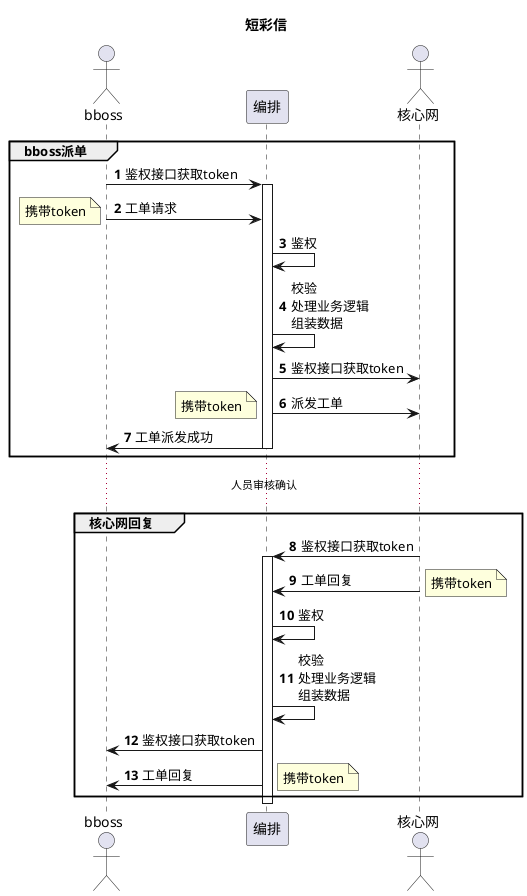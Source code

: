 @startuml
title 短彩信

autonumber
actor bboss
participant 编排
actor 核心网

group bboss派单

bboss-> 编排: 鉴权接口获取token
activate 编排
bboss-> 编排: 工单请求
note left : 携带token
编排->编排 : 鉴权
编排->编排 : 校验\n处理业务逻辑\n组装数据

编排-> 核心网: 鉴权接口获取token

编排-> 核心网: 派发工单
note left : 携带token
编排-> bboss : 工单派发成功
deactivate 编排

end
...人员审核确认...
group 核心网回复

核心网-> 编排: 鉴权接口获取token
activate 编排
核心网-> 编排: 工单回复
note right : 携带token
编排->编排 : 鉴权
编排->编排 : 校验\n处理业务逻辑\n组装数据
编排-> bboss: 鉴权接口获取token
编排-> bboss: 工单回复
note right : 携带token
end
deactivate 编排
@enduml